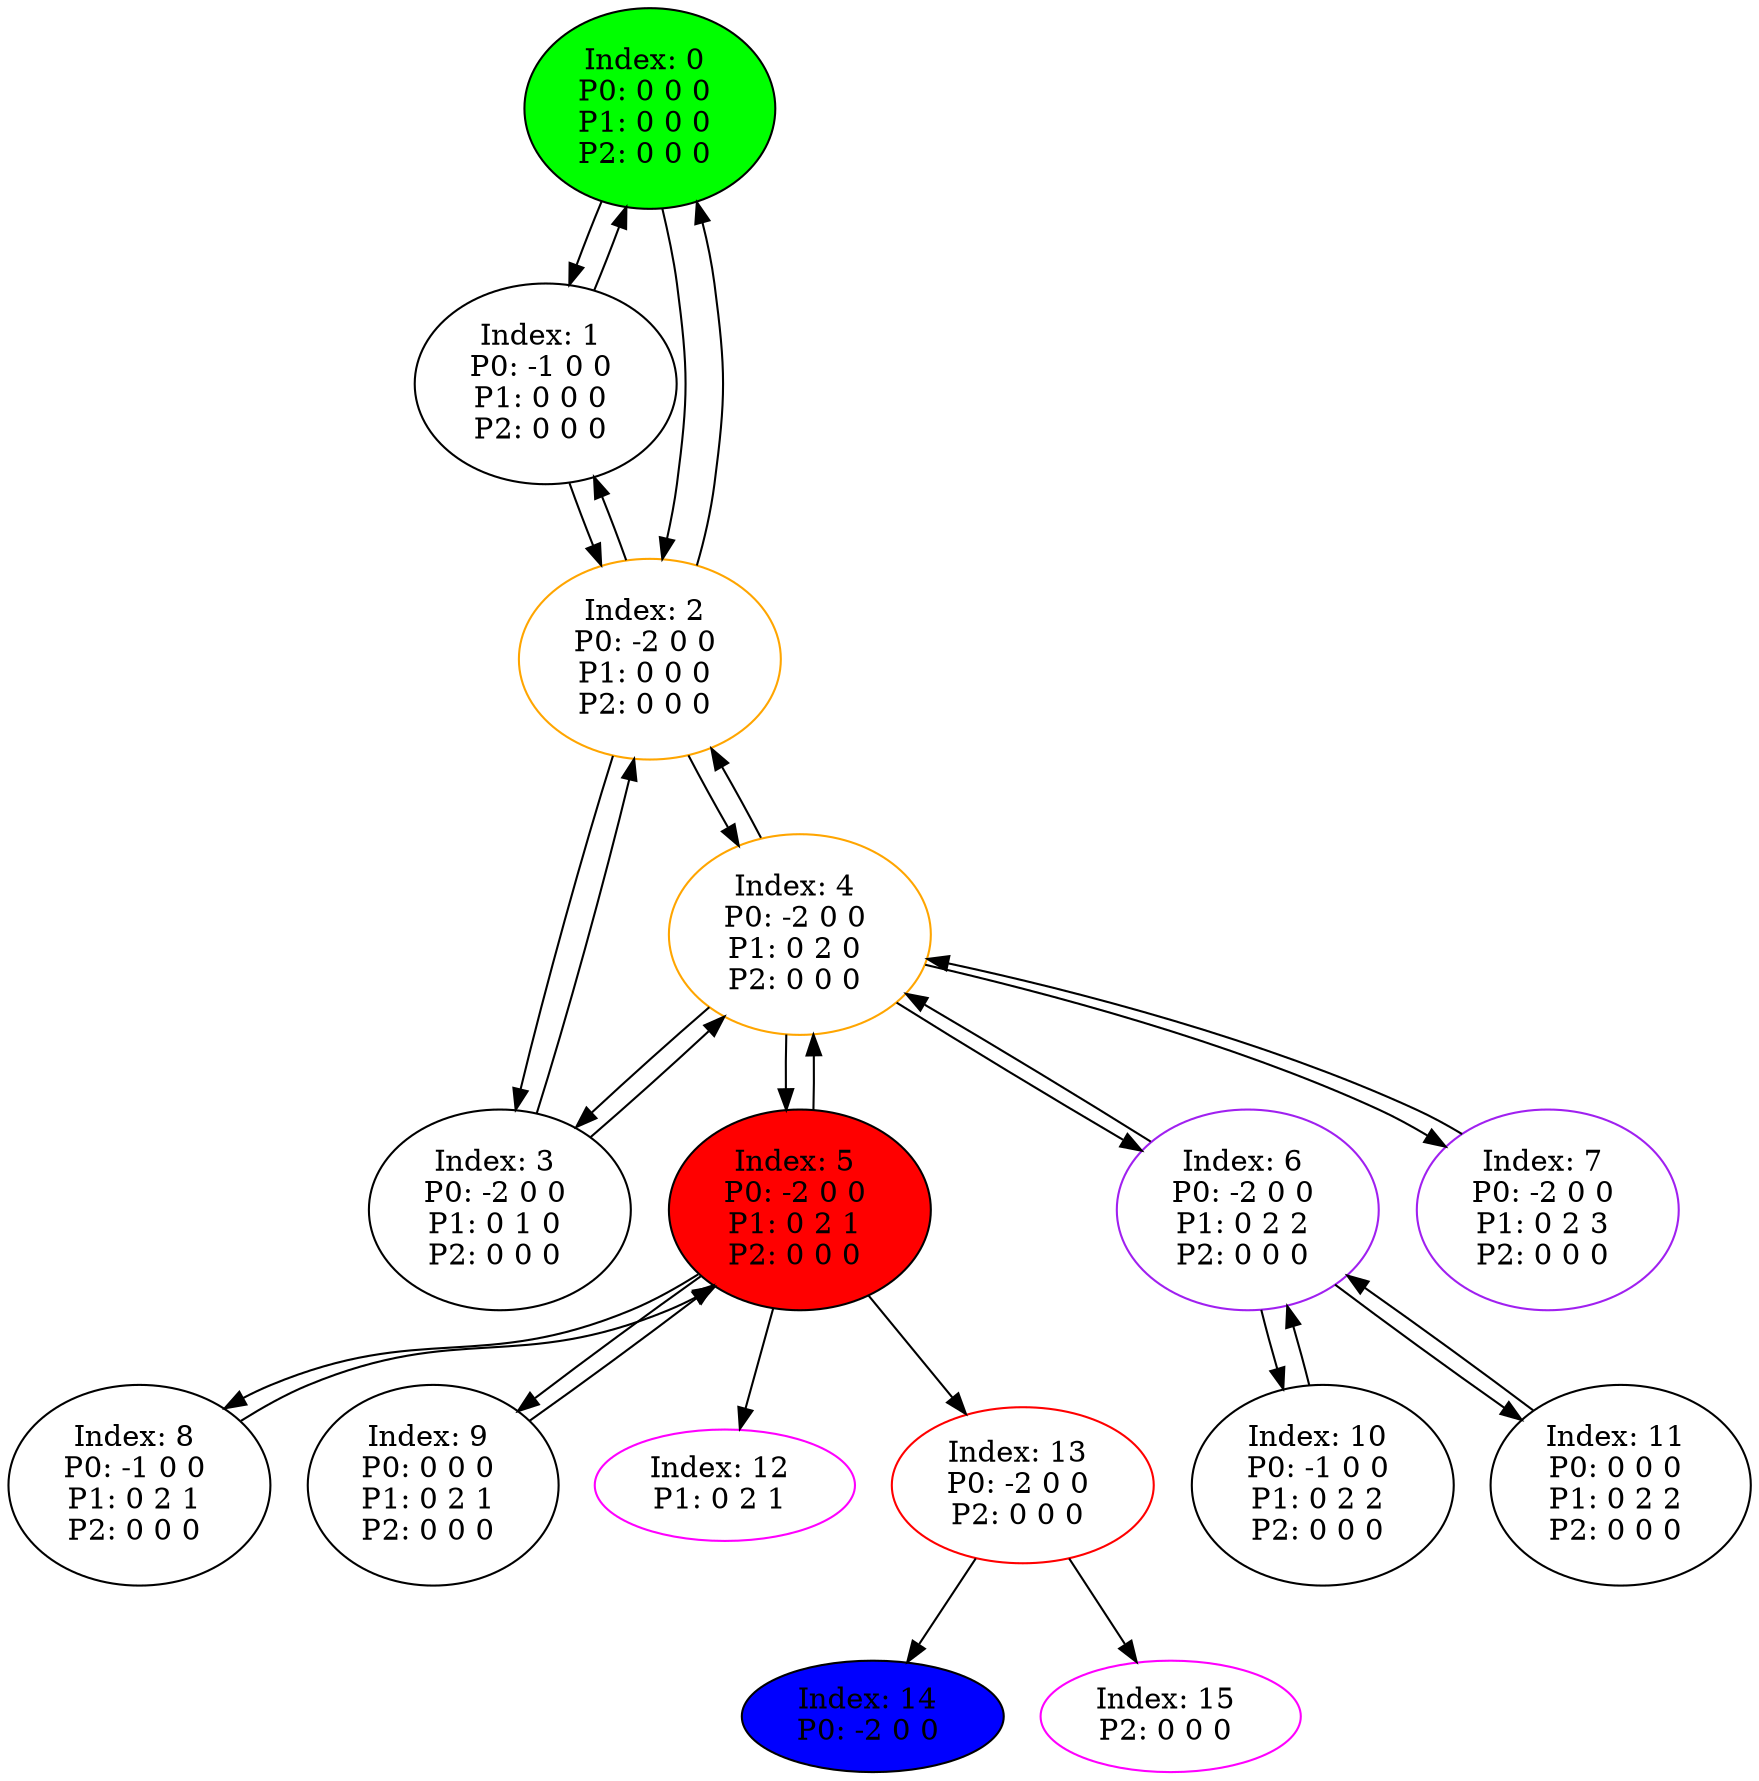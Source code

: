 digraph G {
color = "black"
0[label = "Index: 0 
P0: 0 0 0 
P1: 0 0 0 
P2: 0 0 0 
", style="filled", fillcolor = "green"]
1[label = "Index: 1 
P0: -1 0 0 
P1: 0 0 0 
P2: 0 0 0 
"]
2[label = "Index: 2 
P0: -2 0 0 
P1: 0 0 0 
P2: 0 0 0 
", color = "orange"]
3[label = "Index: 3 
P0: -2 0 0 
P1: 0 1 0 
P2: 0 0 0 
"]
4[label = "Index: 4 
P0: -2 0 0 
P1: 0 2 0 
P2: 0 0 0 
", color = "orange"]
5[label = "Index: 5 
P0: -2 0 0 
P1: 0 2 1 
P2: 0 0 0 
", style="filled", fillcolor = "red"]
6[label = "Index: 6 
P0: -2 0 0 
P1: 0 2 2 
P2: 0 0 0 
", color = "purple"]
7[label = "Index: 7 
P0: -2 0 0 
P1: 0 2 3 
P2: 0 0 0 
", color = "purple"]
8[label = "Index: 8 
P0: -1 0 0 
P1: 0 2 1 
P2: 0 0 0 
"]
9[label = "Index: 9 
P0: 0 0 0 
P1: 0 2 1 
P2: 0 0 0 
"]
10[label = "Index: 10 
P0: -1 0 0 
P1: 0 2 2 
P2: 0 0 0 
"]
11[label = "Index: 11 
P0: 0 0 0 
P1: 0 2 2 
P2: 0 0 0 
"]
12[label = "Index: 12 
P1: 0 2 1 
", color = "fuchsia"]
13[label = "Index: 13 
P0: -2 0 0 
P2: 0 0 0 
", color = "red"]
14[label = "Index: 14 
P0: -2 0 0 
", style="filled", fillcolor = "blue"]
15[label = "Index: 15 
P2: 0 0 0 
", color = "fuchsia"]
0 -> 1
0 -> 2

1 -> 0
1 -> 2

2 -> 0
2 -> 1
2 -> 3
2 -> 4

3 -> 2
3 -> 4

4 -> 2
4 -> 3
4 -> 5
4 -> 6
4 -> 7

5 -> 4
5 -> 8
5 -> 9
5 -> 13
5 -> 12

6 -> 4
6 -> 10
6 -> 11

7 -> 4

8 -> 5

9 -> 5

10 -> 6

11 -> 6

13 -> 15
13 -> 14

}
